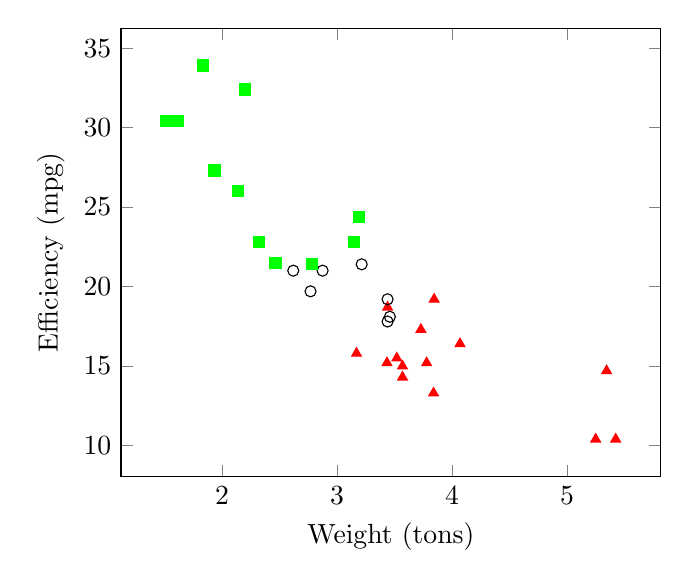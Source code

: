 \begin{tikzpicture}
    \begin{axis}[
        xlabel={Weight (tons)},
        ylabel={Efficiency (mpg)}
    ]
        \addplot [
            scatter,
            only marks,
            point meta=explicit symbolic,
            scatter/classes={
                4={mark=square*,green},
                6={mark=o,draw=black},
                8={mark=triangle*,red}
            },
        ] table [meta=cyl] {
                wt  mpg cyl
                2.620 21.0   6
                2.875 21.0   6
                2.320 22.8   4
                3.215 21.4   6
                3.440 18.7   8
                3.460 18.1   6
                3.570 14.3   8
                3.190 24.4   4
                3.150 22.8   4
                3.440 19.2   6
                3.440 17.8   6
                4.070 16.4   8
                3.730 17.3   8
                3.780 15.2   8
                5.250 10.4   8
                5.424 10.4   8
                5.345 14.7   8
                2.200 32.4   4
                1.615 30.4   4
                1.835 33.9   4
                2.465 21.5   4
                3.520 15.5   8
                3.435 15.2   8
                3.840 13.3   8
                3.845 19.2   8
                1.935 27.3   4
                2.140 26.0   4
                1.513 30.4   4
                3.170 15.8   8
                2.770 19.7   6
                3.570 15.0   8
                2.780 21.4   4
        };
    \end{axis}
\end{tikzpicture}
